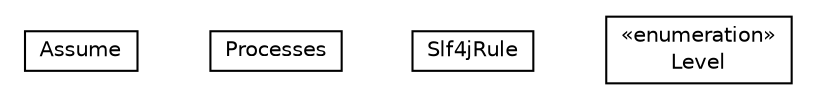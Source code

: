 #!/usr/local/bin/dot
#
# Class diagram 
# Generated by UMLGraph version R5_6-24-gf6e263 (http://www.umlgraph.org/)
#

digraph G {
	edge [fontname="Helvetica",fontsize=10,labelfontname="Helvetica",labelfontsize=10];
	node [fontname="Helvetica",fontsize=10,shape=plaintext];
	nodesep=0.25;
	ranksep=0.5;
	// org.qiweb.test.util.Assume
	c4099 [label=<<table title="org.qiweb.test.util.Assume" border="0" cellborder="1" cellspacing="0" cellpadding="2" port="p" href="./Assume.html">
		<tr><td><table border="0" cellspacing="0" cellpadding="1">
<tr><td align="center" balign="center"> Assume </td></tr>
		</table></td></tr>
		</table>>, URL="./Assume.html", fontname="Helvetica", fontcolor="black", fontsize=10.0];
	// org.qiweb.test.util.Processes
	c4100 [label=<<table title="org.qiweb.test.util.Processes" border="0" cellborder="1" cellspacing="0" cellpadding="2" port="p" href="./Processes.html">
		<tr><td><table border="0" cellspacing="0" cellpadding="1">
<tr><td align="center" balign="center"> Processes </td></tr>
		</table></td></tr>
		</table>>, URL="./Processes.html", fontname="Helvetica", fontcolor="black", fontsize=10.0];
	// org.qiweb.test.util.Slf4jRule
	c4101 [label=<<table title="org.qiweb.test.util.Slf4jRule" border="0" cellborder="1" cellspacing="0" cellpadding="2" port="p" href="./Slf4jRule.html">
		<tr><td><table border="0" cellspacing="0" cellpadding="1">
<tr><td align="center" balign="center"> Slf4jRule </td></tr>
		</table></td></tr>
		</table>>, URL="./Slf4jRule.html", fontname="Helvetica", fontcolor="black", fontsize=10.0];
	// org.qiweb.test.util.Slf4jRule.Level
	c4102 [label=<<table title="org.qiweb.test.util.Slf4jRule.Level" border="0" cellborder="1" cellspacing="0" cellpadding="2" port="p" href="./Slf4jRule.Level.html">
		<tr><td><table border="0" cellspacing="0" cellpadding="1">
<tr><td align="center" balign="center"> &#171;enumeration&#187; </td></tr>
<tr><td align="center" balign="center"> Level </td></tr>
		</table></td></tr>
		</table>>, URL="./Slf4jRule.Level.html", fontname="Helvetica", fontcolor="black", fontsize=10.0];
}

